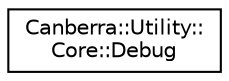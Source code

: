 digraph "Graphical Class Hierarchy"
{
  edge [fontname="Helvetica",fontsize="10",labelfontname="Helvetica",labelfontsize="10"];
  node [fontname="Helvetica",fontsize="10",shape=record];
  rankdir="LR";
  Node0 [label="Canberra::Utility::\lCore::Debug",height=0.2,width=0.4,color="black", fillcolor="white", style="filled",URL="$d1/dbc/class_canberra_1_1_utility_1_1_core_1_1_debug.html"];
}
